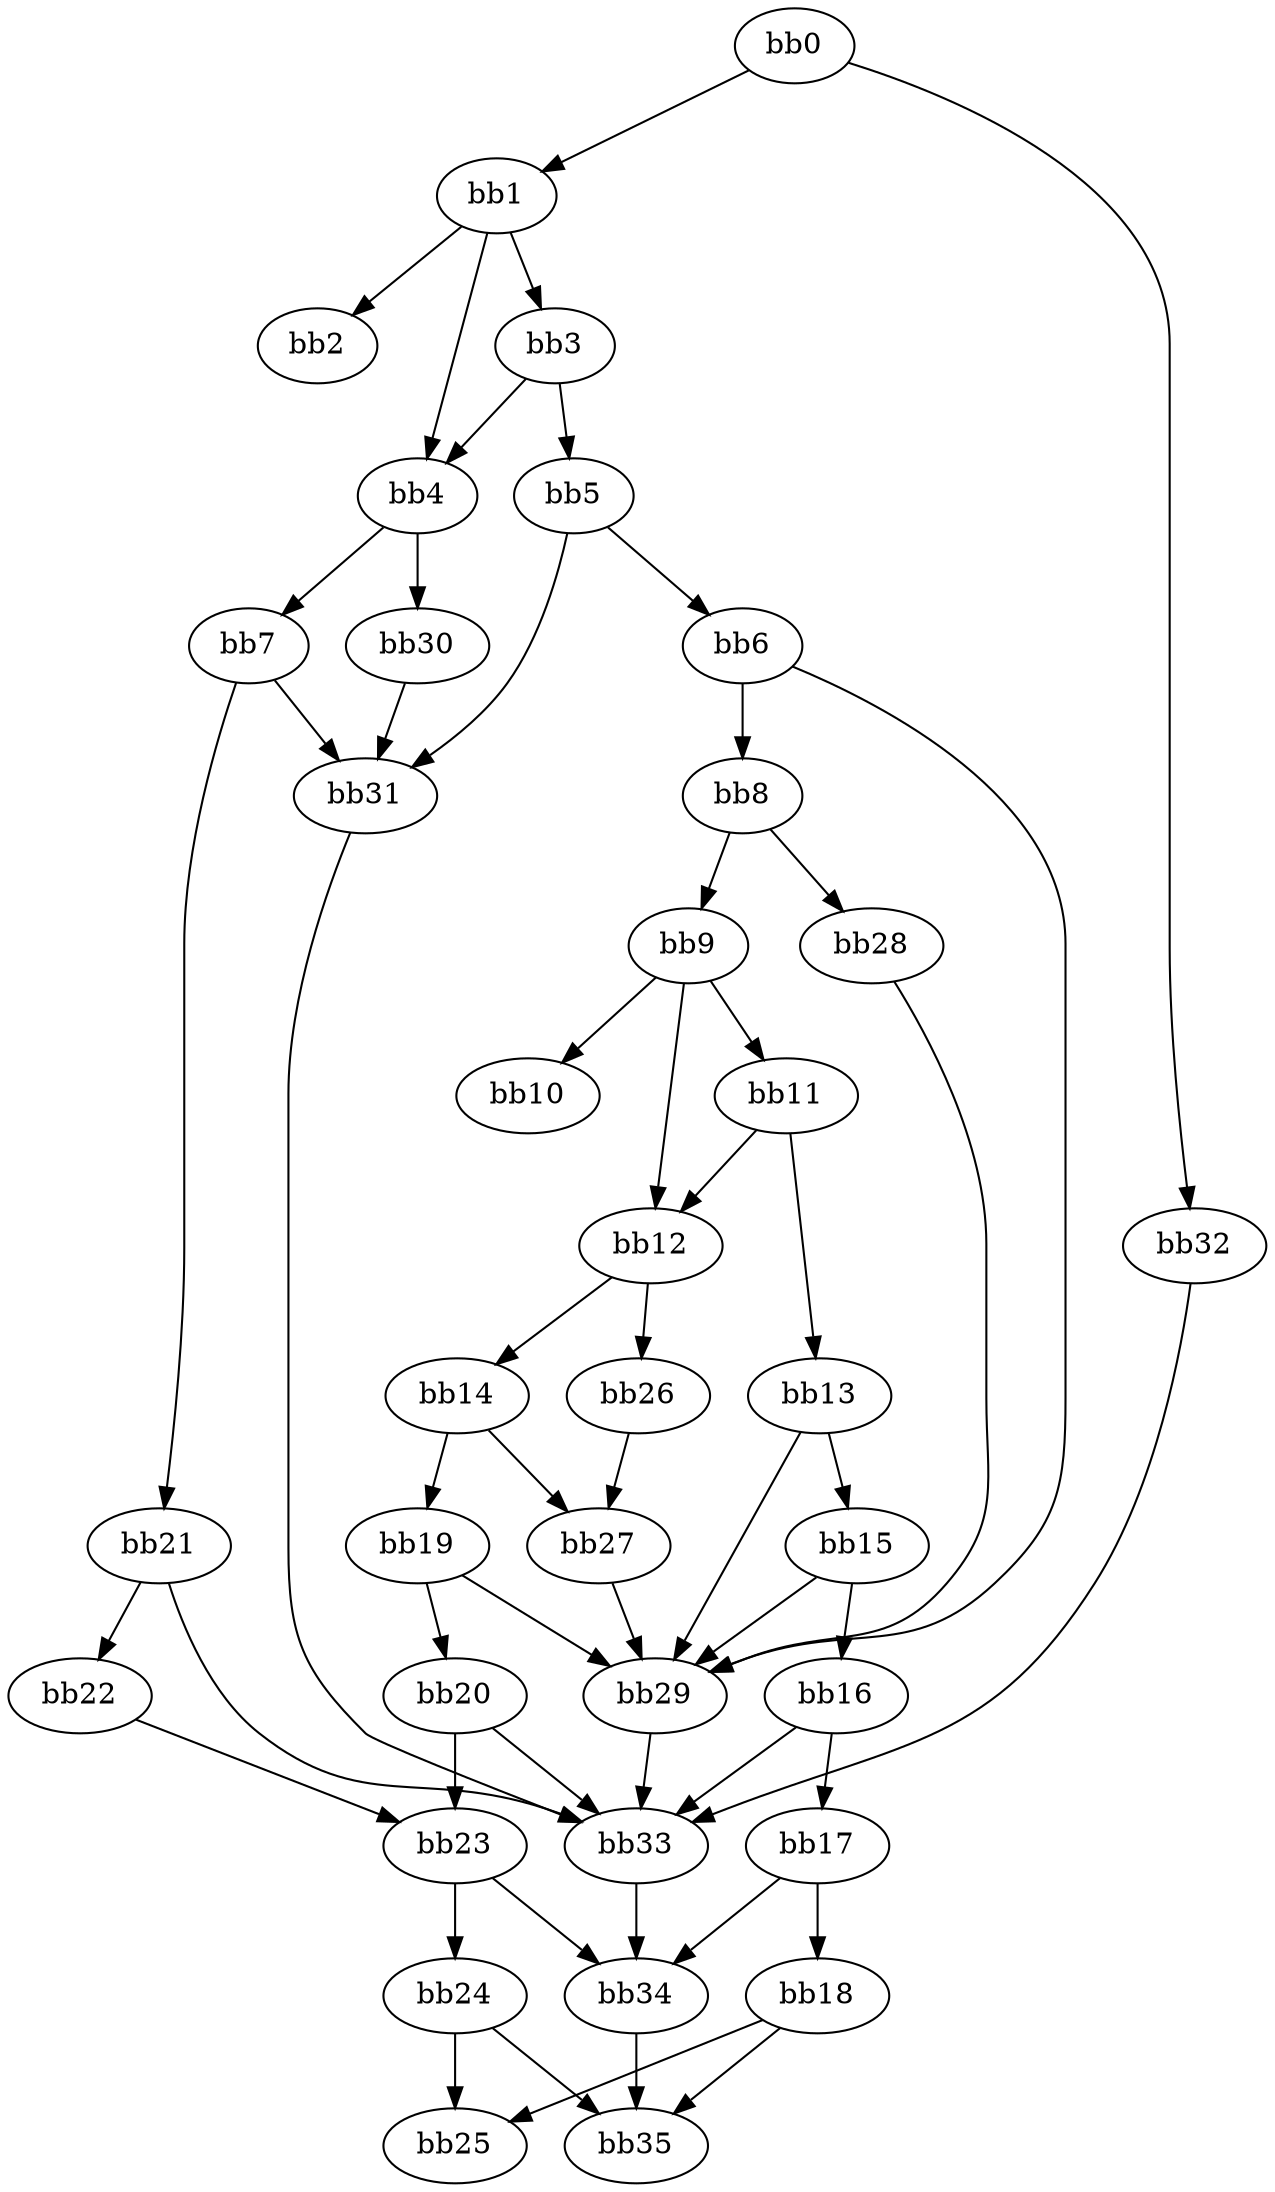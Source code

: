 digraph {
    0 [ label = "bb0\l" ]
    1 [ label = "bb1\l" ]
    2 [ label = "bb2\l" ]
    3 [ label = "bb3\l" ]
    4 [ label = "bb4\l" ]
    5 [ label = "bb5\l" ]
    6 [ label = "bb6\l" ]
    7 [ label = "bb7\l" ]
    8 [ label = "bb8\l" ]
    9 [ label = "bb9\l" ]
    10 [ label = "bb10\l" ]
    11 [ label = "bb11\l" ]
    12 [ label = "bb12\l" ]
    13 [ label = "bb13\l" ]
    14 [ label = "bb14\l" ]
    15 [ label = "bb15\l" ]
    16 [ label = "bb16\l" ]
    17 [ label = "bb17\l" ]
    18 [ label = "bb18\l" ]
    19 [ label = "bb19\l" ]
    20 [ label = "bb20\l" ]
    21 [ label = "bb21\l" ]
    22 [ label = "bb22\l" ]
    23 [ label = "bb23\l" ]
    24 [ label = "bb24\l" ]
    25 [ label = "bb25\l" ]
    26 [ label = "bb26\l" ]
    27 [ label = "bb27\l" ]
    28 [ label = "bb28\l" ]
    29 [ label = "bb29\l" ]
    30 [ label = "bb30\l" ]
    31 [ label = "bb31\l" ]
    32 [ label = "bb32\l" ]
    33 [ label = "bb33\l" ]
    34 [ label = "bb34\l" ]
    35 [ label = "bb35\l" ]
    0 -> 1 [ ]
    0 -> 32 [ ]
    1 -> 2 [ ]
    1 -> 3 [ ]
    1 -> 4 [ ]
    3 -> 4 [ ]
    3 -> 5 [ ]
    4 -> 7 [ ]
    4 -> 30 [ ]
    5 -> 6 [ ]
    5 -> 31 [ ]
    6 -> 8 [ ]
    6 -> 29 [ ]
    7 -> 21 [ ]
    7 -> 31 [ ]
    8 -> 9 [ ]
    8 -> 28 [ ]
    9 -> 10 [ ]
    9 -> 11 [ ]
    9 -> 12 [ ]
    11 -> 12 [ ]
    11 -> 13 [ ]
    12 -> 14 [ ]
    12 -> 26 [ ]
    13 -> 15 [ ]
    13 -> 29 [ ]
    14 -> 19 [ ]
    14 -> 27 [ ]
    15 -> 16 [ ]
    15 -> 29 [ ]
    16 -> 17 [ ]
    16 -> 33 [ ]
    17 -> 18 [ ]
    17 -> 34 [ ]
    18 -> 25 [ ]
    18 -> 35 [ ]
    19 -> 20 [ ]
    19 -> 29 [ ]
    20 -> 23 [ ]
    20 -> 33 [ ]
    21 -> 22 [ ]
    21 -> 33 [ ]
    22 -> 23 [ ]
    23 -> 24 [ ]
    23 -> 34 [ ]
    24 -> 25 [ ]
    24 -> 35 [ ]
    26 -> 27 [ ]
    27 -> 29 [ ]
    28 -> 29 [ ]
    29 -> 33 [ ]
    30 -> 31 [ ]
    31 -> 33 [ ]
    32 -> 33 [ ]
    33 -> 34 [ ]
    34 -> 35 [ ]
}

